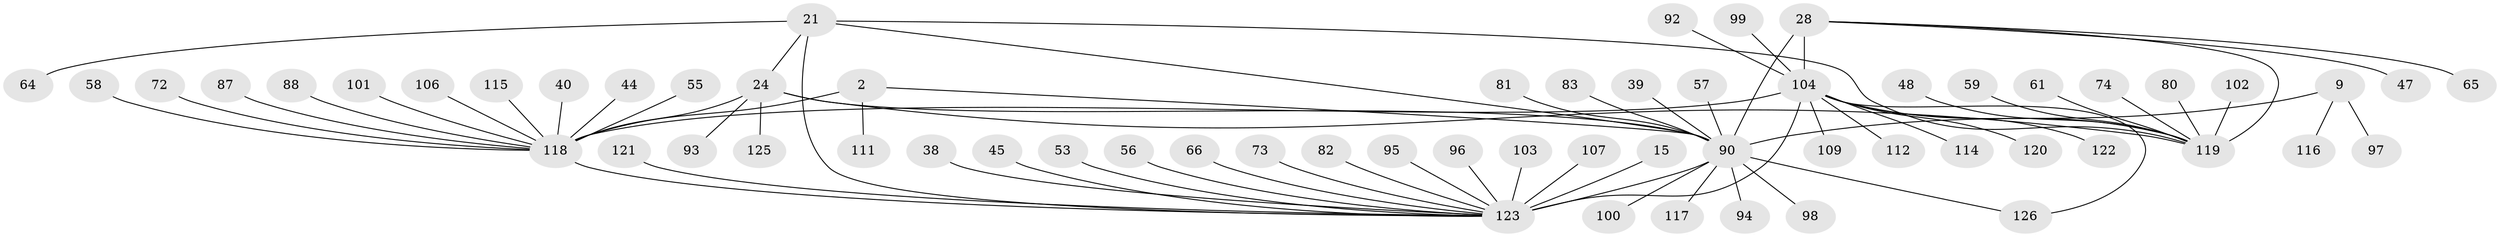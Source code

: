 // original degree distribution, {6: 0.03968253968253968, 7: 0.03968253968253968, 11: 0.03968253968253968, 8: 0.03968253968253968, 5: 0.023809523809523808, 10: 0.015873015873015872, 15: 0.007936507936507936, 9: 0.023809523809523808, 16: 0.007936507936507936, 1: 0.5793650793650794, 2: 0.12698412698412698, 3: 0.047619047619047616, 4: 0.007936507936507936}
// Generated by graph-tools (version 1.1) at 2025/54/03/09/25 04:54:09]
// undirected, 63 vertices, 72 edges
graph export_dot {
graph [start="1"]
  node [color=gray90,style=filled];
  2 [super="+1"];
  9 [super="+8+7"];
  15 [super="+13"];
  21 [super="+20"];
  24 [super="+22"];
  28 [super="+25"];
  38;
  39;
  40;
  44;
  45;
  47;
  48;
  53;
  55;
  56;
  57;
  58;
  59;
  61 [super="+52"];
  64 [super="+46+49"];
  65;
  66;
  72;
  73;
  74;
  80;
  81;
  82;
  83;
  87;
  88 [super="+37"];
  90 [super="+79"];
  92;
  93 [super="+78"];
  94;
  95;
  96;
  97;
  98;
  99;
  100;
  101;
  102;
  103;
  104 [super="+71+77+89+29+91+41"];
  106;
  107;
  109;
  111 [super="+69"];
  112;
  114;
  115;
  116 [super="+110"];
  117 [super="+113"];
  118 [super="+84+5+31+32"];
  119 [super="+62+23"];
  120 [super="+75+86+105+108"];
  121;
  122 [super="+34"];
  123 [super="+76"];
  125 [super="+68+70"];
  126 [super="+124"];
  2 -- 111;
  2 -- 118 [weight=8];
  2 -- 90;
  9 -- 97;
  9 -- 116;
  9 -- 90 [weight=9];
  15 -- 123 [weight=8];
  21 -- 24 [weight=4];
  21 -- 123 [weight=2];
  21 -- 64;
  21 -- 119 [weight=4];
  21 -- 90;
  24 -- 90;
  24 -- 125;
  24 -- 93;
  24 -- 118;
  24 -- 119 [weight=4];
  28 -- 47;
  28 -- 65;
  28 -- 119;
  28 -- 104 [weight=8];
  28 -- 90;
  38 -- 123;
  39 -- 90;
  40 -- 118;
  44 -- 118;
  45 -- 123;
  48 -- 119;
  53 -- 123;
  55 -- 118;
  56 -- 123;
  57 -- 90;
  58 -- 118;
  59 -- 119;
  61 -- 119;
  66 -- 123;
  72 -- 118;
  73 -- 123;
  74 -- 119;
  80 -- 119;
  81 -- 90;
  82 -- 123;
  83 -- 90;
  87 -- 118;
  88 -- 118;
  90 -- 98;
  90 -- 100;
  90 -- 117;
  90 -- 94;
  90 -- 123 [weight=2];
  90 -- 126;
  92 -- 104;
  95 -- 123;
  96 -- 123;
  99 -- 104;
  101 -- 118;
  102 -- 119;
  103 -- 123;
  104 -- 112;
  104 -- 118;
  104 -- 122;
  104 -- 126;
  104 -- 109;
  104 -- 114;
  104 -- 120;
  104 -- 123 [weight=3];
  104 -- 119;
  106 -- 118;
  107 -- 123;
  115 -- 118;
  118 -- 123 [weight=3];
  121 -- 123;
}
